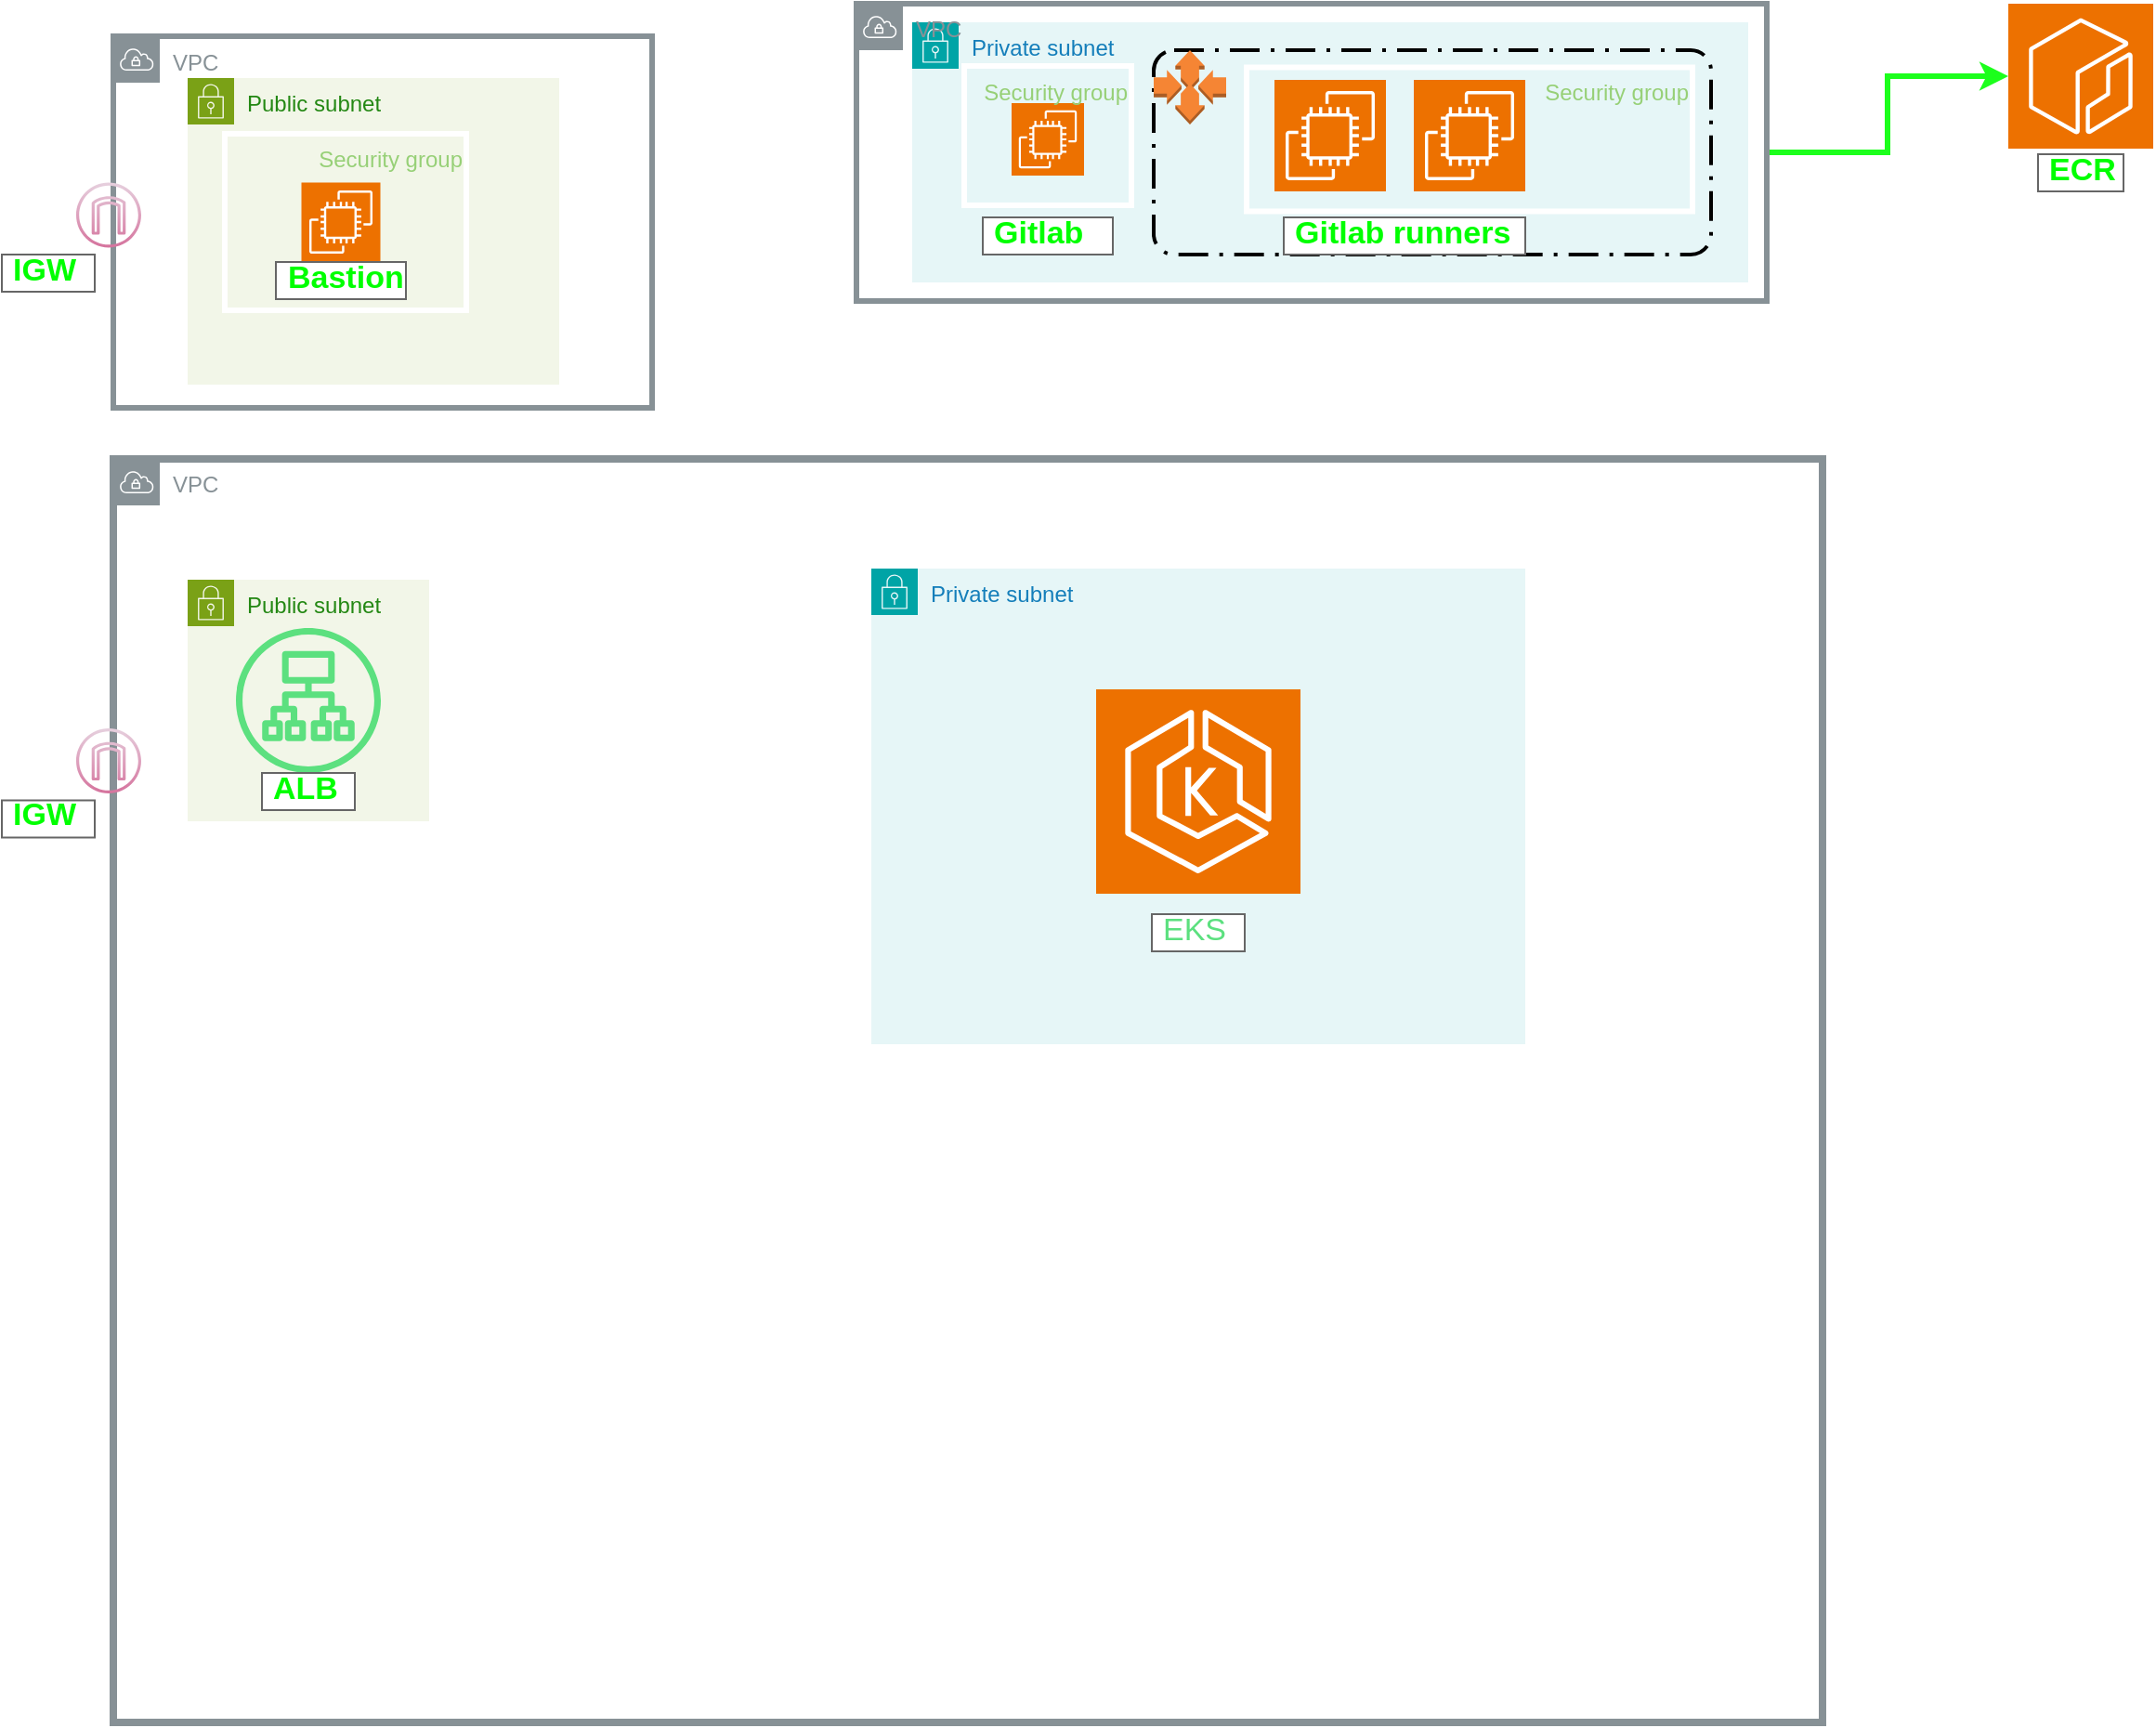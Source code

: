 <mxfile version="24.0.7" type="device">
  <diagram name="Page-1" id="H7K_um0jzPT4StFX6qf9">
    <mxGraphModel dx="2284" dy="774" grid="1" gridSize="10" guides="1" tooltips="1" connect="1" arrows="1" fold="1" page="1" pageScale="1" pageWidth="850" pageHeight="1100" math="0" shadow="0">
      <root>
        <mxCell id="0" />
        <mxCell id="1" parent="0" />
        <mxCell id="wZrsy-fSiXbwxWBP5jbP-23" value="VPC" style="sketch=0;outlineConnect=0;gradientColor=none;html=1;whiteSpace=wrap;fontSize=12;fontStyle=0;shape=mxgraph.aws4.group;grIcon=mxgraph.aws4.group_vpc;strokeColor=#879196;fillColor=none;verticalAlign=top;align=left;spacingLeft=30;fontColor=#879196;dashed=0;strokeWidth=4;" vertex="1" parent="1">
          <mxGeometry x="-110" y="255" width="920" height="680" as="geometry" />
        </mxCell>
        <mxCell id="wZrsy-fSiXbwxWBP5jbP-12" value="Public subnet" style="points=[[0,0],[0.25,0],[0.5,0],[0.75,0],[1,0],[1,0.25],[1,0.5],[1,0.75],[1,1],[0.75,1],[0.5,1],[0.25,1],[0,1],[0,0.75],[0,0.5],[0,0.25]];outlineConnect=0;gradientColor=none;html=1;whiteSpace=wrap;fontSize=12;fontStyle=0;container=1;pointerEvents=0;collapsible=0;recursiveResize=0;shape=mxgraph.aws4.group;grIcon=mxgraph.aws4.group_security_group;grStroke=0;strokeColor=#7AA116;fillColor=#F2F6E8;verticalAlign=top;align=left;spacingLeft=30;fontColor=#248814;dashed=0;" vertex="1" parent="1">
          <mxGeometry x="-70" y="50" width="200" height="165" as="geometry" />
        </mxCell>
        <mxCell id="wZrsy-fSiXbwxWBP5jbP-13" value="VPC" style="sketch=0;outlineConnect=0;gradientColor=none;html=1;whiteSpace=wrap;fontSize=12;fontStyle=0;shape=mxgraph.aws4.group;grIcon=mxgraph.aws4.group_vpc;strokeColor=#879196;fillColor=none;verticalAlign=top;align=left;spacingLeft=30;fontColor=#879196;dashed=0;strokeWidth=3;" vertex="1" parent="wZrsy-fSiXbwxWBP5jbP-12">
          <mxGeometry x="-40" y="-22.5" width="290" height="200" as="geometry" />
        </mxCell>
        <mxCell id="wZrsy-fSiXbwxWBP5jbP-17" value="&lt;div align=&quot;right&quot;&gt;&lt;font data-darkreader-inline-color=&quot;&quot; style=&quot;--darkreader-inline-color: #99d17a;&quot; color=&quot;#97d077&quot;&gt;Security group&lt;/font&gt;&lt;/div&gt;" style="fillColor=none;strokeColor=#FFFFFF;verticalAlign=top;fontStyle=0;fontColor=#DD3522;whiteSpace=wrap;html=1;align=right;strokeWidth=3;" vertex="1" parent="wZrsy-fSiXbwxWBP5jbP-12">
          <mxGeometry x="20" y="30" width="130" height="95" as="geometry" />
        </mxCell>
        <mxCell id="wZrsy-fSiXbwxWBP5jbP-14" value="" style="sketch=0;points=[[0,0,0],[0.25,0,0],[0.5,0,0],[0.75,0,0],[1,0,0],[0,1,0],[0.25,1,0],[0.5,1,0],[0.75,1,0],[1,1,0],[0,0.25,0],[0,0.5,0],[0,0.75,0],[1,0.25,0],[1,0.5,0],[1,0.75,0]];outlineConnect=0;fontColor=#232F3E;fillColor=#ED7100;strokeColor=#ffffff;dashed=0;verticalLabelPosition=bottom;verticalAlign=top;align=center;html=1;fontSize=12;fontStyle=0;aspect=fixed;shape=mxgraph.aws4.resourceIcon;resIcon=mxgraph.aws4.ec2;" vertex="1" parent="wZrsy-fSiXbwxWBP5jbP-12">
          <mxGeometry x="61.25" y="56.25" width="42.5" height="42.5" as="geometry" />
        </mxCell>
        <mxCell id="wZrsy-fSiXbwxWBP5jbP-15" value="&lt;font data-darkreader-inline-color=&quot;&quot; style=&quot;--darkreader-inline-color: #1aff1a;&quot; color=&quot;#00ff00&quot;&gt;&lt;b&gt;Bastion&lt;/b&gt;&lt;/font&gt;" style="strokeWidth=1;shadow=0;dashed=0;align=center;html=1;shape=mxgraph.mockup.text.textBox;fontColor=#666666;align=left;fontSize=17;spacingLeft=4;spacingTop=-3;whiteSpace=wrap;strokeColor=#666666;mainText=" vertex="1" parent="wZrsy-fSiXbwxWBP5jbP-12">
          <mxGeometry x="47.5" y="99" width="70" height="20" as="geometry" />
        </mxCell>
        <mxCell id="wZrsy-fSiXbwxWBP5jbP-16" value="" style="outlineConnect=0;fillColor=#e6d0de;strokeColor=#996185;dashed=0;verticalLabelPosition=bottom;verticalAlign=top;align=center;html=1;fontSize=12;fontStyle=0;aspect=fixed;pointerEvents=1;shape=mxgraph.aws4.internet_gateway;fillStyle=solid;strokeWidth=2;shadow=0;gradientColor=#d5739d;" vertex="1" parent="wZrsy-fSiXbwxWBP5jbP-12">
          <mxGeometry x="-60" y="56.25" width="35" height="35" as="geometry" />
        </mxCell>
        <mxCell id="wZrsy-fSiXbwxWBP5jbP-11" value="Private subnet" style="points=[[0,0],[0.25,0],[0.5,0],[0.75,0],[1,0],[1,0.25],[1,0.5],[1,0.75],[1,1],[0.75,1],[0.5,1],[0.25,1],[0,1],[0,0.75],[0,0.5],[0,0.25]];outlineConnect=0;gradientColor=none;html=1;whiteSpace=wrap;fontSize=12;fontStyle=0;container=1;pointerEvents=0;collapsible=0;recursiveResize=0;shape=mxgraph.aws4.group;grIcon=mxgraph.aws4.group_security_group;grStroke=0;strokeColor=#00A4A6;fillColor=#E6F6F7;verticalAlign=top;align=left;spacingLeft=30;fontColor=#147EBA;dashed=0;" vertex="1" parent="1">
          <mxGeometry x="320" y="20" width="450" height="140" as="geometry" />
        </mxCell>
        <mxCell id="wZrsy-fSiXbwxWBP5jbP-31" value="" style="edgeStyle=orthogonalEdgeStyle;rounded=0;orthogonalLoop=1;jettySize=auto;html=1;strokeWidth=3;strokeColor=#1cff1c;" edge="1" parent="1" source="wZrsy-fSiXbwxWBP5jbP-1" target="wZrsy-fSiXbwxWBP5jbP-30">
          <mxGeometry relative="1" as="geometry" />
        </mxCell>
        <mxCell id="wZrsy-fSiXbwxWBP5jbP-1" value="VPC" style="sketch=0;outlineConnect=0;gradientColor=none;html=1;whiteSpace=wrap;fontSize=12;fontStyle=0;shape=mxgraph.aws4.group;grIcon=mxgraph.aws4.group_vpc;strokeColor=#879196;fillColor=none;verticalAlign=top;align=left;spacingLeft=30;fontColor=#879196;dashed=0;strokeWidth=3;" vertex="1" parent="1">
          <mxGeometry x="290" y="10" width="490" height="160" as="geometry" />
        </mxCell>
        <mxCell id="wZrsy-fSiXbwxWBP5jbP-2" value="" style="sketch=0;points=[[0,0,0],[0.25,0,0],[0.5,0,0],[0.75,0,0],[1,0,0],[0,1,0],[0.25,1,0],[0.5,1,0],[0.75,1,0],[1,1,0],[0,0.25,0],[0,0.5,0],[0,0.75,0],[1,0.25,0],[1,0.5,0],[1,0.75,0]];outlineConnect=0;fontColor=#232F3E;fillColor=#ED7100;strokeColor=#ffffff;dashed=0;verticalLabelPosition=bottom;verticalAlign=top;align=center;html=1;fontSize=12;fontStyle=0;aspect=fixed;shape=mxgraph.aws4.resourceIcon;resIcon=mxgraph.aws4.ec2;" vertex="1" parent="1">
          <mxGeometry x="373.5" y="63.5" width="39" height="39" as="geometry" />
        </mxCell>
        <mxCell id="wZrsy-fSiXbwxWBP5jbP-3" value="" style="rounded=1;arcSize=10;dashed=1;fillColor=none;gradientColor=none;dashPattern=8 3 1 3;strokeWidth=2;" vertex="1" parent="1">
          <mxGeometry x="450" y="35" width="300" height="110" as="geometry" />
        </mxCell>
        <mxCell id="wZrsy-fSiXbwxWBP5jbP-4" value="" style="outlineConnect=0;dashed=0;verticalLabelPosition=bottom;verticalAlign=top;align=center;html=1;shape=mxgraph.aws3.auto_scaling;fillColor=#F58534;gradientColor=none;" vertex="1" parent="1">
          <mxGeometry x="450" y="35" width="39" height="40" as="geometry" />
        </mxCell>
        <mxCell id="wZrsy-fSiXbwxWBP5jbP-5" value="" style="sketch=0;points=[[0,0,0],[0.25,0,0],[0.5,0,0],[0.75,0,0],[1,0,0],[0,1,0],[0.25,1,0],[0.5,1,0],[0.75,1,0],[1,1,0],[0,0.25,0],[0,0.5,0],[0,0.75,0],[1,0.25,0],[1,0.5,0],[1,0.75,0]];outlineConnect=0;fontColor=#232F3E;fillColor=#ED7100;strokeColor=#ffffff;dashed=0;verticalLabelPosition=bottom;verticalAlign=top;align=center;html=1;fontSize=12;fontStyle=0;aspect=fixed;shape=mxgraph.aws4.resourceIcon;resIcon=mxgraph.aws4.ec2;" vertex="1" parent="1">
          <mxGeometry x="515" y="51" width="60" height="60" as="geometry" />
        </mxCell>
        <mxCell id="wZrsy-fSiXbwxWBP5jbP-6" value="" style="sketch=0;points=[[0,0,0],[0.25,0,0],[0.5,0,0],[0.75,0,0],[1,0,0],[0,1,0],[0.25,1,0],[0.5,1,0],[0.75,1,0],[1,1,0],[0,0.25,0],[0,0.5,0],[0,0.75,0],[1,0.25,0],[1,0.5,0],[1,0.75,0]];outlineConnect=0;fontColor=#232F3E;fillColor=#ED7100;strokeColor=#ffffff;dashed=0;verticalLabelPosition=bottom;verticalAlign=top;align=center;html=1;fontSize=12;fontStyle=0;aspect=fixed;shape=mxgraph.aws4.resourceIcon;resIcon=mxgraph.aws4.ec2;" vertex="1" parent="1">
          <mxGeometry x="590" y="51" width="60" height="60" as="geometry" />
        </mxCell>
        <mxCell id="wZrsy-fSiXbwxWBP5jbP-9" value="&lt;b&gt;&lt;font data-darkreader-inline-color=&quot;&quot; style=&quot;--darkreader-inline-color: #1aff1a;&quot; color=&quot;#00ff00&quot;&gt;Gitlab&lt;/font&gt;&lt;/b&gt;" style="strokeWidth=1;shadow=0;dashed=0;align=center;html=1;shape=mxgraph.mockup.text.textBox;fontColor=#666666;align=left;fontSize=17;spacingLeft=4;spacingTop=-3;whiteSpace=wrap;strokeColor=#666666;mainText=" vertex="1" parent="1">
          <mxGeometry x="358" y="125" width="70" height="20" as="geometry" />
        </mxCell>
        <mxCell id="wZrsy-fSiXbwxWBP5jbP-10" value="&lt;b&gt;&lt;font data-darkreader-inline-color=&quot;&quot; style=&quot;--darkreader-inline-color: #1aff1a;&quot; color=&quot;#00ff00&quot;&gt;Gitlab runners&lt;br&gt;&lt;/font&gt;&lt;/b&gt;" style="strokeWidth=1;shadow=0;dashed=0;align=center;html=1;shape=mxgraph.mockup.text.textBox;fontColor=#666666;align=left;fontSize=17;spacingLeft=4;spacingTop=-3;whiteSpace=wrap;strokeColor=#666666;mainText=" vertex="1" parent="1">
          <mxGeometry x="520" y="125" width="130" height="20" as="geometry" />
        </mxCell>
        <mxCell id="wZrsy-fSiXbwxWBP5jbP-19" value="&lt;div align=&quot;right&quot;&gt;&lt;font data-darkreader-inline-color=&quot;&quot; style=&quot;--darkreader-inline-color: #99d17a;&quot; color=&quot;#97d077&quot;&gt;Security group&lt;/font&gt;&lt;/div&gt;" style="fillColor=none;strokeColor=#FFFFFF;verticalAlign=top;fontStyle=0;fontColor=#DD3522;whiteSpace=wrap;html=1;align=right;strokeWidth=3;" vertex="1" parent="1">
          <mxGeometry x="348" y="43.5" width="90" height="75" as="geometry" />
        </mxCell>
        <mxCell id="wZrsy-fSiXbwxWBP5jbP-18" value="&lt;div align=&quot;right&quot;&gt;&lt;font data-darkreader-inline-color=&quot;&quot; style=&quot;--darkreader-inline-color: #99d17a;&quot; color=&quot;#97d077&quot;&gt;Security group&lt;/font&gt;&lt;/div&gt;" style="fillColor=none;strokeColor=#FFFFFF;verticalAlign=top;fontStyle=0;fontColor=#DD3522;whiteSpace=wrap;html=1;align=right;strokeWidth=3;" vertex="1" parent="1">
          <mxGeometry x="500" y="44.25" width="240" height="77.5" as="geometry" />
        </mxCell>
        <mxCell id="wZrsy-fSiXbwxWBP5jbP-21" value="&lt;div align=&quot;center&quot;&gt;&lt;font data-darkreader-inline-color=&quot;&quot; style=&quot;--darkreader-inline-color: #1aff1a;&quot; color=&quot;#00ff00&quot;&gt;&lt;b&gt;IGW&lt;/b&gt;&lt;/font&gt;&lt;/div&gt;" style="strokeWidth=1;shadow=0;dashed=0;align=center;html=1;shape=mxgraph.mockup.text.textBox;fontColor=#666666;align=left;fontSize=17;spacingLeft=4;spacingTop=-3;whiteSpace=wrap;strokeColor=#666666;mainText=" vertex="1" parent="1">
          <mxGeometry x="-170" y="145" width="50" height="20" as="geometry" />
        </mxCell>
        <mxCell id="wZrsy-fSiXbwxWBP5jbP-24" value="" style="outlineConnect=0;fillColor=#e6d0de;strokeColor=#996185;dashed=0;verticalLabelPosition=bottom;verticalAlign=top;align=center;html=1;fontSize=12;fontStyle=0;aspect=fixed;pointerEvents=1;shape=mxgraph.aws4.internet_gateway;fillStyle=solid;strokeWidth=2;shadow=0;gradientColor=#d5739d;" vertex="1" parent="1">
          <mxGeometry x="-130" y="400" width="35" height="35" as="geometry" />
        </mxCell>
        <mxCell id="wZrsy-fSiXbwxWBP5jbP-25" value="&lt;div align=&quot;center&quot;&gt;&lt;font data-darkreader-inline-color=&quot;&quot; style=&quot;--darkreader-inline-color: #1aff1a;&quot; color=&quot;#00ff00&quot;&gt;&lt;b&gt;IGW&lt;/b&gt;&lt;/font&gt;&lt;/div&gt;" style="strokeWidth=1;shadow=0;dashed=0;align=center;html=1;shape=mxgraph.mockup.text.textBox;fontColor=#666666;align=left;fontSize=17;spacingLeft=4;spacingTop=-3;whiteSpace=wrap;strokeColor=#666666;mainText=" vertex="1" parent="1">
          <mxGeometry x="-170" y="438.75" width="50" height="20" as="geometry" />
        </mxCell>
        <mxCell id="wZrsy-fSiXbwxWBP5jbP-26" value="Public subnet" style="points=[[0,0],[0.25,0],[0.5,0],[0.75,0],[1,0],[1,0.25],[1,0.5],[1,0.75],[1,1],[0.75,1],[0.5,1],[0.25,1],[0,1],[0,0.75],[0,0.5],[0,0.25]];outlineConnect=0;gradientColor=none;html=1;whiteSpace=wrap;fontSize=12;fontStyle=0;container=1;pointerEvents=0;collapsible=0;recursiveResize=0;shape=mxgraph.aws4.group;grIcon=mxgraph.aws4.group_security_group;grStroke=0;strokeColor=#7AA116;fillColor=#F2F6E8;verticalAlign=top;align=left;spacingLeft=30;fontColor=#248814;dashed=0;" vertex="1" parent="1">
          <mxGeometry x="-70" y="320" width="130" height="130" as="geometry" />
        </mxCell>
        <mxCell id="wZrsy-fSiXbwxWBP5jbP-28" value="" style="sketch=0;outlineConnect=0;fontColor=#232F3E;gradientColor=none;fillColor=#5CE07F;strokeColor=none;dashed=0;verticalLabelPosition=bottom;verticalAlign=top;align=center;html=1;fontSize=12;fontStyle=0;aspect=fixed;pointerEvents=1;shape=mxgraph.aws4.application_load_balancer;" vertex="1" parent="1">
          <mxGeometry x="-44" y="346" width="78" height="78" as="geometry" />
        </mxCell>
        <mxCell id="wZrsy-fSiXbwxWBP5jbP-29" value="&lt;div align=&quot;center&quot;&gt;&lt;font data-darkreader-inline-color=&quot;&quot; style=&quot;--darkreader-inline-color: #1aff1a;&quot; color=&quot;#00ff00&quot;&gt;&lt;b&gt;ALB&lt;/b&gt;&lt;/font&gt;&lt;/div&gt;" style="strokeWidth=1;shadow=0;dashed=0;align=center;html=1;shape=mxgraph.mockup.text.textBox;fontColor=#666666;align=left;fontSize=17;spacingLeft=4;spacingTop=-3;whiteSpace=wrap;strokeColor=#666666;mainText=" vertex="1" parent="1">
          <mxGeometry x="-30" y="424" width="50" height="20" as="geometry" />
        </mxCell>
        <mxCell id="wZrsy-fSiXbwxWBP5jbP-30" value="" style="sketch=0;points=[[0,0,0],[0.25,0,0],[0.5,0,0],[0.75,0,0],[1,0,0],[0,1,0],[0.25,1,0],[0.5,1,0],[0.75,1,0],[1,1,0],[0,0.25,0],[0,0.5,0],[0,0.75,0],[1,0.25,0],[1,0.5,0],[1,0.75,0]];outlineConnect=0;fontColor=#232F3E;fillColor=#ED7100;strokeColor=#ffffff;dashed=0;verticalLabelPosition=bottom;verticalAlign=top;align=center;html=1;fontSize=12;fontStyle=0;aspect=fixed;shape=mxgraph.aws4.resourceIcon;resIcon=mxgraph.aws4.ecr;" vertex="1" parent="1">
          <mxGeometry x="910" y="10" width="78" height="78" as="geometry" />
        </mxCell>
        <mxCell id="wZrsy-fSiXbwxWBP5jbP-32" value="&lt;div align=&quot;center&quot;&gt;&lt;font data-darkreader-inline-color=&quot;&quot; style=&quot;--darkreader-inline-color: #1aff1a;&quot; color=&quot;#00ff00&quot;&gt;&lt;b&gt;ECR&lt;/b&gt;&lt;/font&gt;&lt;/div&gt;" style="strokeWidth=1;shadow=0;dashed=0;align=center;html=1;shape=mxgraph.mockup.text.textBox;fontColor=#666666;align=left;fontSize=17;spacingLeft=4;spacingTop=-3;whiteSpace=wrap;strokeColor=#666666;mainText=" vertex="1" parent="1">
          <mxGeometry x="926" y="91" width="46" height="20" as="geometry" />
        </mxCell>
        <mxCell id="wZrsy-fSiXbwxWBP5jbP-34" value="Private subnet" style="points=[[0,0],[0.25,0],[0.5,0],[0.75,0],[1,0],[1,0.25],[1,0.5],[1,0.75],[1,1],[0.75,1],[0.5,1],[0.25,1],[0,1],[0,0.75],[0,0.5],[0,0.25]];outlineConnect=0;gradientColor=none;html=1;whiteSpace=wrap;fontSize=12;fontStyle=0;container=1;pointerEvents=0;collapsible=0;recursiveResize=0;shape=mxgraph.aws4.group;grIcon=mxgraph.aws4.group_security_group;grStroke=0;strokeColor=#00A4A6;fillColor=#E6F6F7;verticalAlign=top;align=left;spacingLeft=30;fontColor=#147EBA;dashed=0;" vertex="1" parent="1">
          <mxGeometry x="298" y="314" width="352" height="256" as="geometry" />
        </mxCell>
        <mxCell id="wZrsy-fSiXbwxWBP5jbP-33" value="" style="sketch=0;points=[[0,0,0],[0.25,0,0],[0.5,0,0],[0.75,0,0],[1,0,0],[0,1,0],[0.25,1,0],[0.5,1,0],[0.75,1,0],[1,1,0],[0,0.25,0],[0,0.5,0],[0,0.75,0],[1,0.25,0],[1,0.5,0],[1,0.75,0]];outlineConnect=0;fontColor=#232F3E;fillColor=#ED7100;strokeColor=#ffffff;dashed=0;verticalLabelPosition=bottom;verticalAlign=top;align=center;html=1;fontSize=12;fontStyle=0;aspect=fixed;shape=mxgraph.aws4.resourceIcon;resIcon=mxgraph.aws4.eks;" vertex="1" parent="wZrsy-fSiXbwxWBP5jbP-34">
          <mxGeometry x="121" y="65" width="110" height="110" as="geometry" />
        </mxCell>
        <mxCell id="wZrsy-fSiXbwxWBP5jbP-36" value="&lt;font data-darkreader-inline-color=&quot;&quot; style=&quot;--darkreader-inline-color: #62e184;&quot; color=&quot;#5ce07f&quot;&gt;EKS&lt;/font&gt;" style="strokeWidth=1;shadow=0;dashed=0;align=center;html=1;shape=mxgraph.mockup.text.textBox;fontColor=#666666;align=left;fontSize=17;spacingLeft=4;spacingTop=-3;whiteSpace=wrap;strokeColor=#666666;mainText=" vertex="1" parent="wZrsy-fSiXbwxWBP5jbP-34">
          <mxGeometry x="151" y="186" width="50" height="20" as="geometry" />
        </mxCell>
      </root>
    </mxGraphModel>
  </diagram>
</mxfile>
